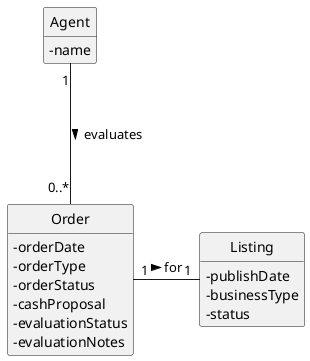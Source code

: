 'https://plantuml.com/class-diagram
@startuml
skinparam classAttributeIconSize 0
hide circle
hide methods

class Agent {
    - name
}

class Order {
    - orderDate
    - orderType
    - orderStatus
    - cashProposal
    - evaluationStatus
    - evaluationNotes
}

class Listing {
    - publishDate
    - businessType
    - status
}

Agent "1" -down-- "0..*" Order: evaluates >
Order "1" -right-- "1" Listing: for >

@enduml
